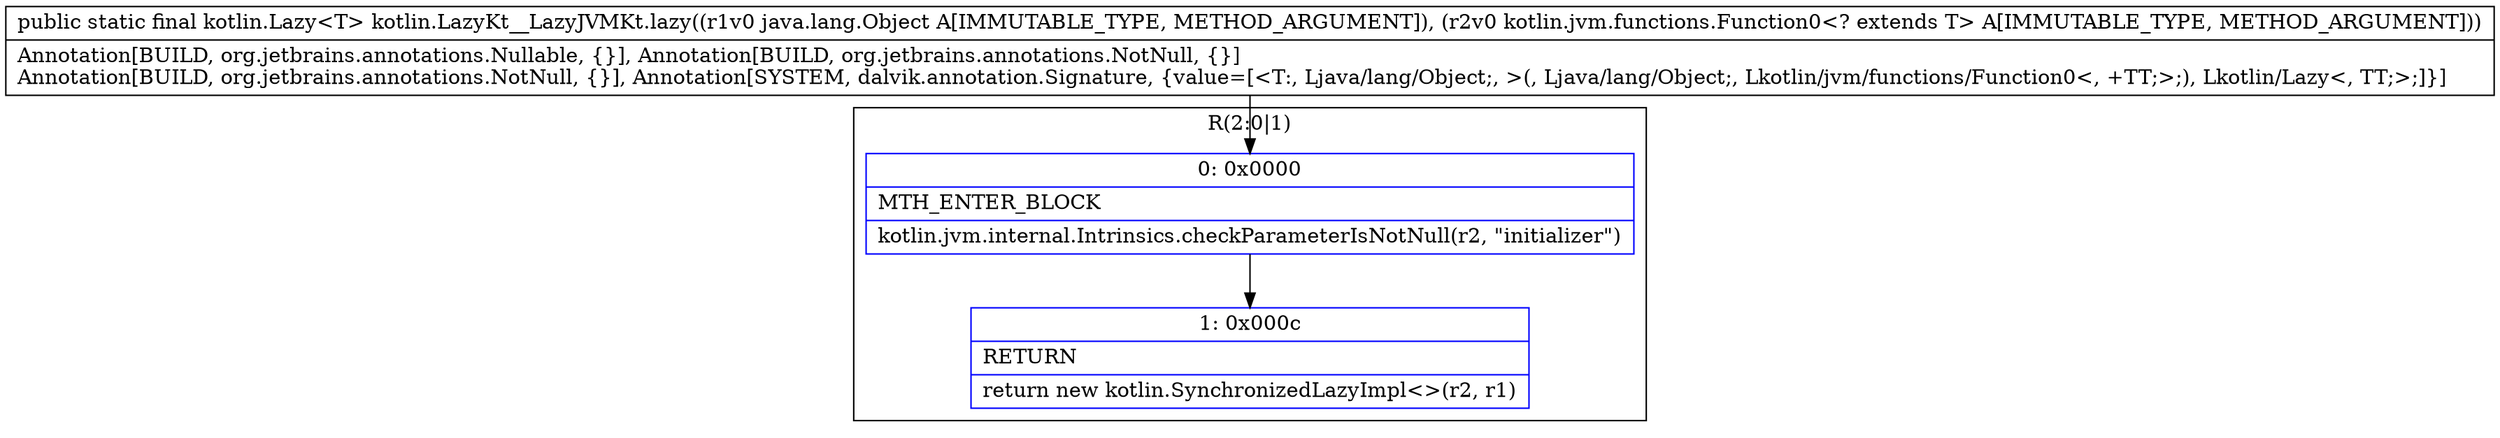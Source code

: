 digraph "CFG forkotlin.LazyKt__LazyJVMKt.lazy(Ljava\/lang\/Object;Lkotlin\/jvm\/functions\/Function0;)Lkotlin\/Lazy;" {
subgraph cluster_Region_714735803 {
label = "R(2:0|1)";
node [shape=record,color=blue];
Node_0 [shape=record,label="{0\:\ 0x0000|MTH_ENTER_BLOCK\l|kotlin.jvm.internal.Intrinsics.checkParameterIsNotNull(r2, \"initializer\")\l}"];
Node_1 [shape=record,label="{1\:\ 0x000c|RETURN\l|return new kotlin.SynchronizedLazyImpl\<\>(r2, r1)\l}"];
}
MethodNode[shape=record,label="{public static final kotlin.Lazy\<T\> kotlin.LazyKt__LazyJVMKt.lazy((r1v0 java.lang.Object A[IMMUTABLE_TYPE, METHOD_ARGUMENT]), (r2v0 kotlin.jvm.functions.Function0\<? extends T\> A[IMMUTABLE_TYPE, METHOD_ARGUMENT]))  | Annotation[BUILD, org.jetbrains.annotations.Nullable, \{\}], Annotation[BUILD, org.jetbrains.annotations.NotNull, \{\}]\lAnnotation[BUILD, org.jetbrains.annotations.NotNull, \{\}], Annotation[SYSTEM, dalvik.annotation.Signature, \{value=[\<T:, Ljava\/lang\/Object;, \>(, Ljava\/lang\/Object;, Lkotlin\/jvm\/functions\/Function0\<, +TT;\>;), Lkotlin\/Lazy\<, TT;\>;]\}]\l}"];
MethodNode -> Node_0;
Node_0 -> Node_1;
}

